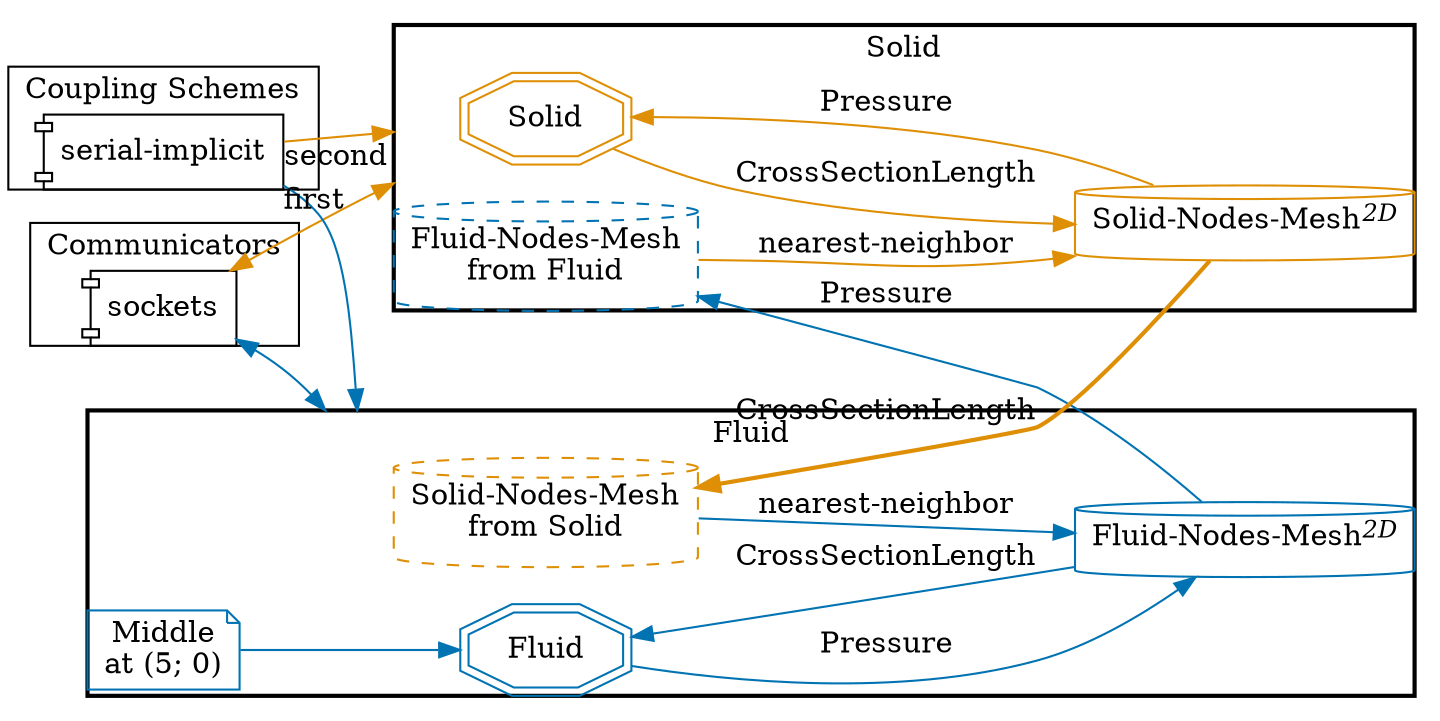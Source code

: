 digraph G {
compound=True;
layout=dot;
margin=0;
overlap=scale;
rankdir=LR;
splines=true;
subgraph cluster_m2n {
label="Communicators";
"m2n-Fluid-Solid" [label="sockets", shape=component];
}

subgraph cluster_cpl {
label="Coupling Schemes";
"cpl-Fluid-Solid" [label="serial-implicit", shape=component];
}

subgraph cluster_Fluid {
label="Fluid";
style=bold;
"Fluid" [color="#0173B2", shape=doubleoctagon];
"Fluid-Fluid-Nodes-Mesh" [color="#0173B2", label=<Fluid-Nodes-Mesh<SUP><I>2D</I></SUP>>, shape=cylinder];
"Fluid-Solid-Nodes-Mesh" [color="#DE8F05", label="Solid-Nodes-Mesh
from Solid", shape=cylinder, style=dashed];
"Fluid-Fluid-Nodes-Mesh" -> "Fluid"  [color="#0173B2", label="CrossSectionLength", tooltip=scalar];
"Fluid" -> "Fluid-Fluid-Nodes-Mesh"  [color="#0173B2", label="Pressure", tooltip=scalar];
"Fluid-WP-Middle" [color="#0173B2", label="Middle
at (5; 0)", shape=note];
"Fluid-WP-Middle" -> "Fluid"  [color="#0173B2"];
"Fluid-Solid-Nodes-Mesh" -> "Fluid-Fluid-Nodes-Mesh"  [color="#0173B2", label="nearest-neighbor"];
}

subgraph cluster_Solid {
label="Solid";
style=bold;
"Solid" [color="#DE8F05", shape=doubleoctagon];
"Solid-Solid-Nodes-Mesh" [color="#DE8F05", label=<Solid-Nodes-Mesh<SUP><I>2D</I></SUP>>, shape=cylinder];
"Solid-Fluid-Nodes-Mesh" [color="#0173B2", label="Fluid-Nodes-Mesh
from Fluid", shape=cylinder, style=dashed];
"Solid-Solid-Nodes-Mesh" -> "Solid"  [color="#DE8F05", label="Pressure", tooltip=scalar];
"Solid" -> "Solid-Solid-Nodes-Mesh"  [color="#DE8F05", label="CrossSectionLength", tooltip=scalar];
"Solid-Fluid-Nodes-Mesh" -> "Solid-Solid-Nodes-Mesh"  [color="#DE8F05", label="nearest-neighbor"];
}

"m2n-Fluid-Solid" -> "Fluid"  [color="#0173B2", dir=both, lhead=cluster_Fluid];
"m2n-Fluid-Solid" -> "Solid"  [color="#DE8F05", dir=both, lhead=cluster_Solid];
"cpl-Fluid-Solid" -> "Fluid"  [color="#0173B2", lhead=cluster_Fluid, taillabel="first"];
"cpl-Fluid-Solid" -> "Solid"  [color="#DE8F05", lhead=cluster_Solid, taillabel="second"];
"Fluid-Fluid-Nodes-Mesh" -> "Solid-Fluid-Nodes-Mesh"  [color="#0173B2", label="Pressure", style="", tooltip=scalar];
"Solid-Solid-Nodes-Mesh" -> "Fluid-Solid-Nodes-Mesh"  [color="#DE8F05", label="CrossSectionLength", style=bold, tooltip="scalar initialized"];
}
